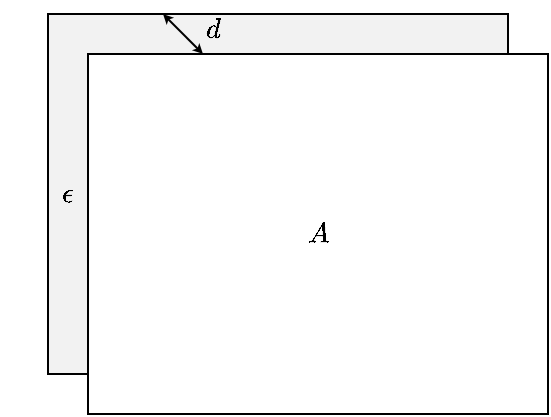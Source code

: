 <mxfile version="18.0.3" type="device"><diagram id="9AqkIsfLRXy8IyWBy-0x" name="Page-1"><mxGraphModel dx="373" dy="318" grid="1" gridSize="10" guides="1" tooltips="1" connect="1" arrows="1" fold="1" page="1" pageScale="1" pageWidth="827" pageHeight="1169" math="1" shadow="0"><root><mxCell id="0"/><mxCell id="1" parent="0"/><mxCell id="aKlitN2Q2pDsQws2P_Kd-8" value="" style="rounded=0;whiteSpace=wrap;html=1;fillColor=#f2f2f2;" vertex="1" parent="1"><mxGeometry x="20" y="20" width="230" height="180" as="geometry"/></mxCell><mxCell id="aKlitN2Q2pDsQws2P_Kd-9" value="" style="rounded=0;whiteSpace=wrap;html=1;fillColor=#FFFFFF;" vertex="1" parent="1"><mxGeometry x="40" y="40" width="230" height="180" as="geometry"/></mxCell><mxCell id="aKlitN2Q2pDsQws2P_Kd-5" value="$$A$$" style="text;html=1;strokeColor=none;fillColor=none;align=center;verticalAlign=middle;whiteSpace=wrap;rounded=0;" vertex="1" parent="1"><mxGeometry x="125" y="115" width="60" height="30" as="geometry"/></mxCell><mxCell id="aKlitN2Q2pDsQws2P_Kd-10" value="$$\epsilon$$" style="text;html=1;strokeColor=none;fillColor=none;align=center;verticalAlign=middle;whiteSpace=wrap;rounded=0;" vertex="1" parent="1"><mxGeometry y="95" width="60" height="30" as="geometry"/></mxCell><mxCell id="aKlitN2Q2pDsQws2P_Kd-11" value="" style="endArrow=classic;startArrow=classic;html=1;rounded=0;entryX=0.25;entryY=0;entryDx=0;entryDy=0;exitX=0.25;exitY=0;exitDx=0;exitDy=0;endSize=2;startSize=2;" edge="1" parent="1" source="aKlitN2Q2pDsQws2P_Kd-9" target="aKlitN2Q2pDsQws2P_Kd-8"><mxGeometry width="50" height="50" relative="1" as="geometry"><mxPoint x="70" y="70" as="sourcePoint"/><mxPoint x="120" y="20" as="targetPoint"/></mxGeometry></mxCell><mxCell id="aKlitN2Q2pDsQws2P_Kd-12" value="$$d$$" style="text;html=1;strokeColor=none;fillColor=none;align=center;verticalAlign=middle;whiteSpace=wrap;rounded=0;" vertex="1" parent="1"><mxGeometry x="73" y="13" width="60" height="30" as="geometry"/></mxCell></root></mxGraphModel></diagram></mxfile>